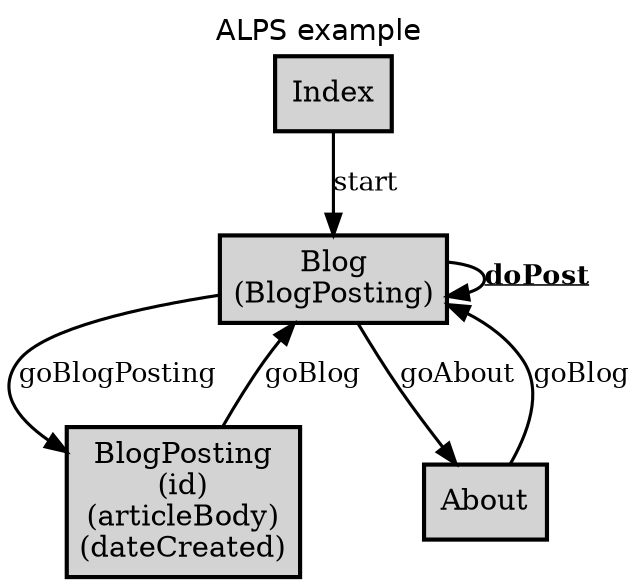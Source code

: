 digraph application_state_diagram {
  graph [
    labelloc="t";
    fontname="Helvetica"
    label="ALPS example";
    URL="index.html" target="_parent"
  ];
  node [shape = box, style = "bold,filled" fillcolor="lightgray"];

    Blog [margin=0.02, label=<<table cellspacing="0" cellpadding="5" border="0"><tr><td>Blog<br />(BlogPosting)<br /></td></tr></table>>,shape=box URL="#Blog" target="_parent"]
    BlogPosting [margin=0.02, label=<<table cellspacing="0" cellpadding="5" border="0"><tr><td>BlogPosting<br />(id)<br />(articleBody)<br />(dateCreated)<br /></td></tr></table>>,shape=box URL="#BlogPosting" target="_parent"]

    About -> Blog [label = <goBlog> URL="#goBlog" target="_parent" fontsize=13 class="goBlog" penwidth=1.5];
    Blog -> About [label = <goAbout> URL="#goAbout" target="_parent" fontsize=13 class="goAbout" penwidth=1.5];
    Blog -> Blog [label = <<b><u>doPost</u></b>> URL="#doPost" target="_parent" fontsize=13 class="doPost" penwidth=1.5];
    Blog -> BlogPosting [label = <goBlogPosting> URL="#goBlogPosting" target="_parent" fontsize=13 class="goBlogPosting" penwidth=1.5];
    BlogPosting -> Blog [label = <goBlog> URL="#goBlog" target="_parent" fontsize=13 class="goBlog" penwidth=1.5];
    Index -> Blog [label = <start> URL="#start" target="_parent" fontsize=13 class="start" penwidth=1.5];

    About [label = <About> URL="#About" target="_parent"]
    Index [label = <Index> URL="#Index" target="_parent"]

}